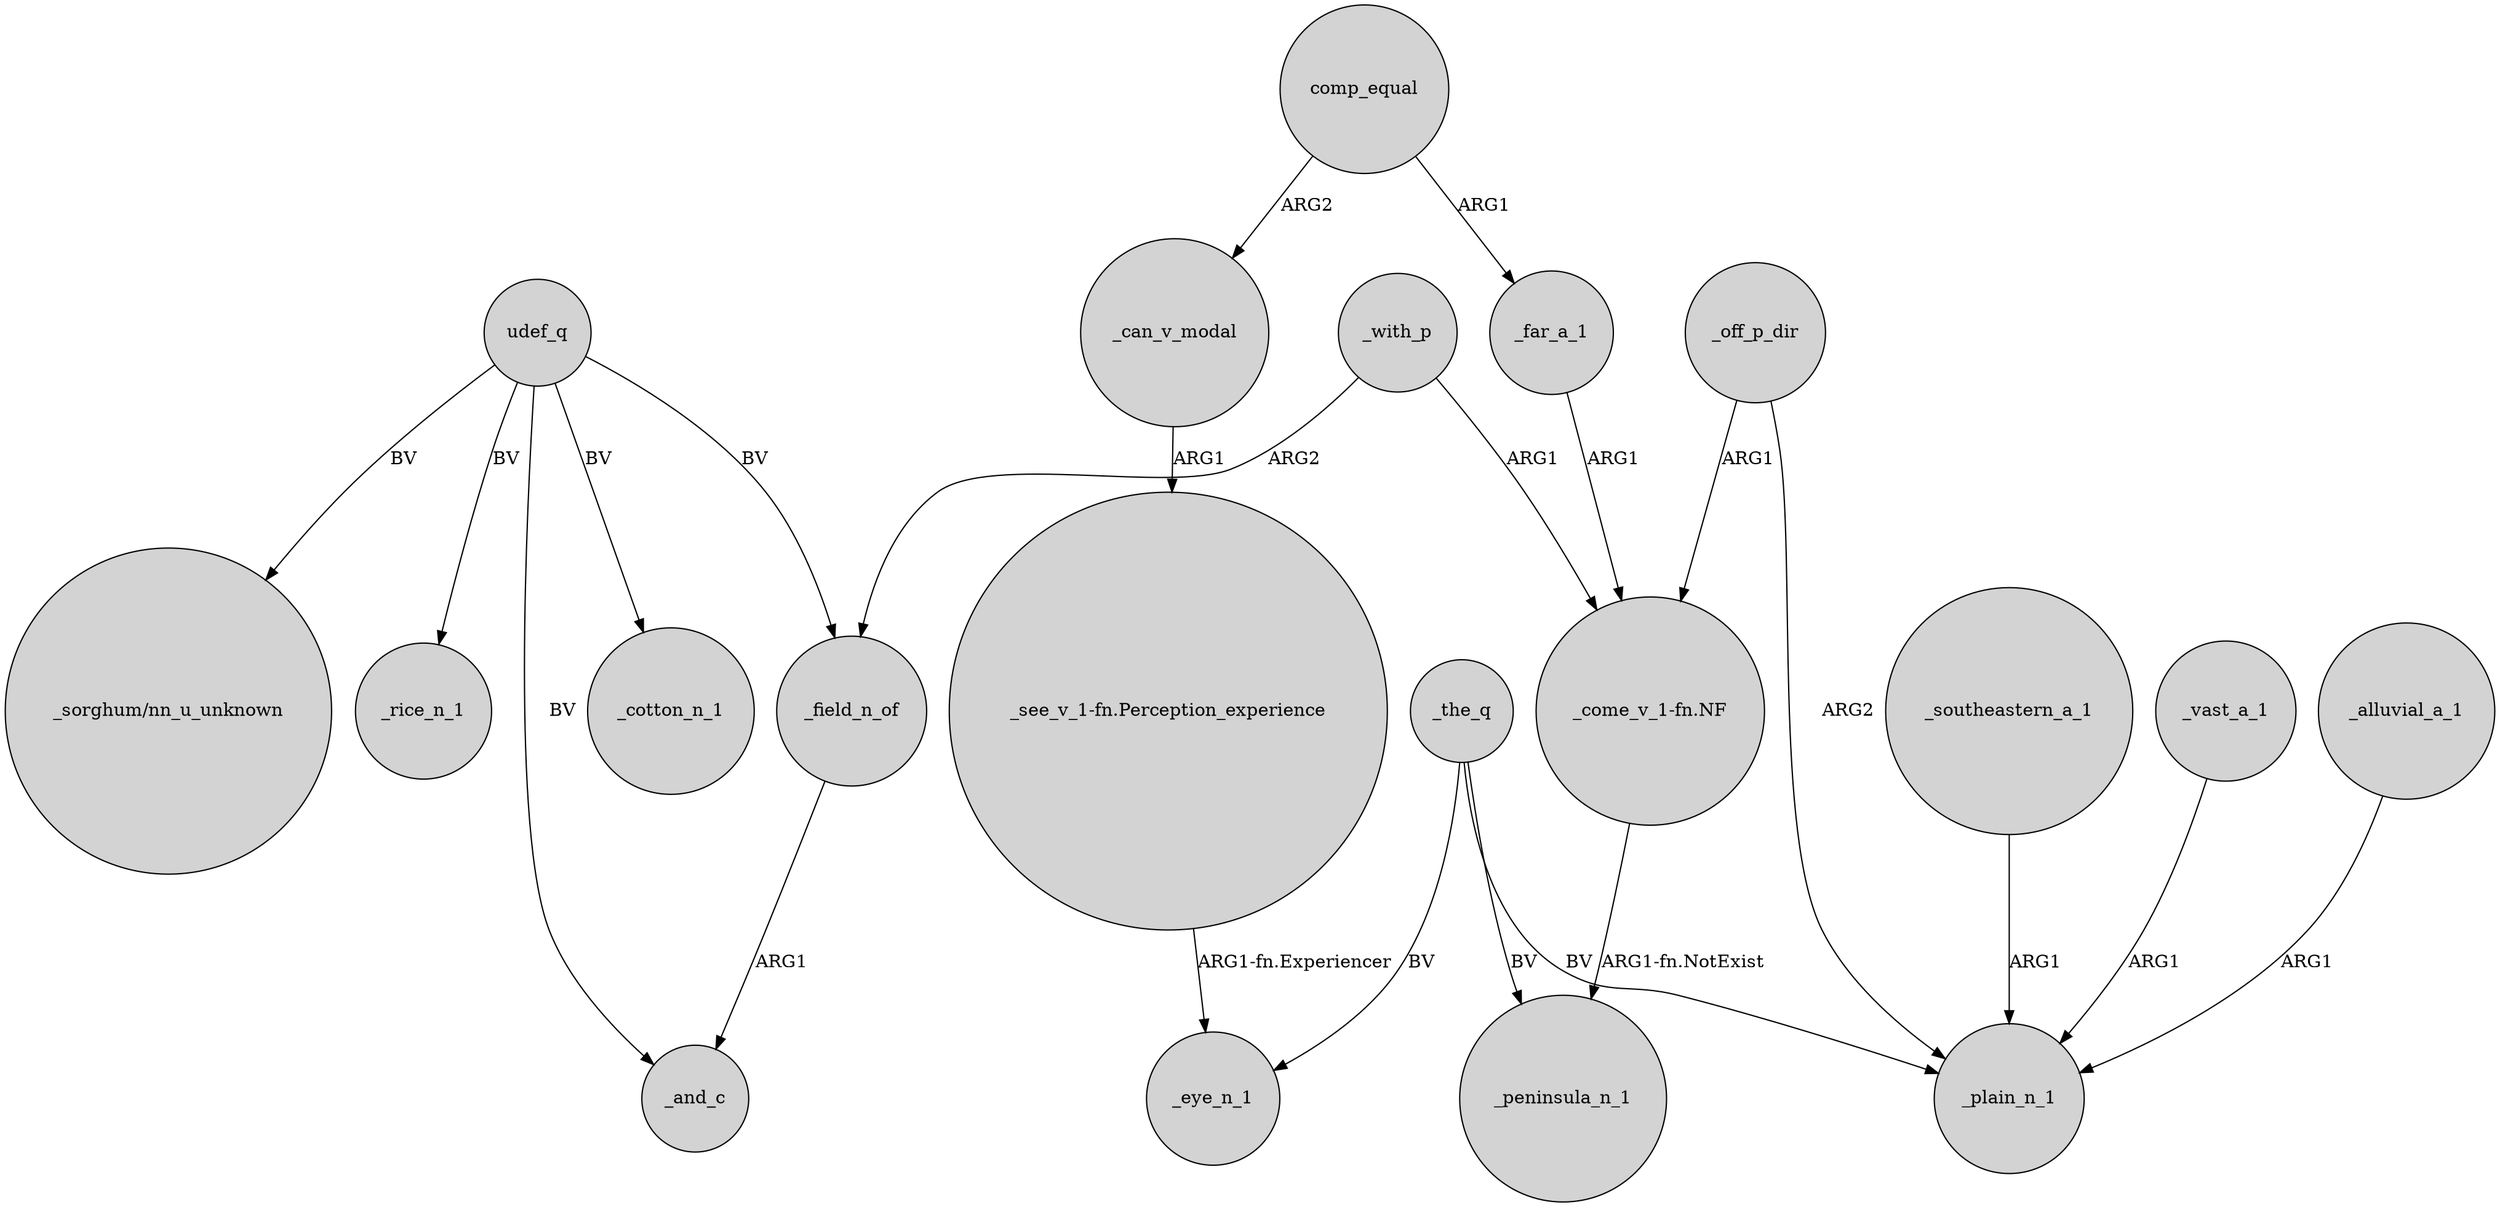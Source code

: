 digraph {
	node [shape=circle style=filled]
	"_see_v_1-fn.Perception_experience" -> _eye_n_1 [label="ARG1-fn.Experiencer"]
	_with_p -> "_come_v_1-fn.NF" [label=ARG1]
	"_come_v_1-fn.NF" -> _peninsula_n_1 [label="ARG1-fn.NotExist"]
	_the_q -> _eye_n_1 [label=BV]
	udef_q -> _rice_n_1 [label=BV]
	_with_p -> _field_n_of [label=ARG2]
	udef_q -> _cotton_n_1 [label=BV]
	_the_q -> _plain_n_1 [label=BV]
	_southeastern_a_1 -> _plain_n_1 [label=ARG1]
	comp_equal -> _can_v_modal [label=ARG2]
	comp_equal -> _far_a_1 [label=ARG1]
	_far_a_1 -> "_come_v_1-fn.NF" [label=ARG1]
	udef_q -> _field_n_of [label=BV]
	_vast_a_1 -> _plain_n_1 [label=ARG1]
	_off_p_dir -> _plain_n_1 [label=ARG2]
	_field_n_of -> _and_c [label=ARG1]
	_the_q -> _peninsula_n_1 [label=BV]
	udef_q -> "_sorghum/nn_u_unknown" [label=BV]
	_alluvial_a_1 -> _plain_n_1 [label=ARG1]
	_can_v_modal -> "_see_v_1-fn.Perception_experience" [label=ARG1]
	_off_p_dir -> "_come_v_1-fn.NF" [label=ARG1]
	udef_q -> _and_c [label=BV]
}
